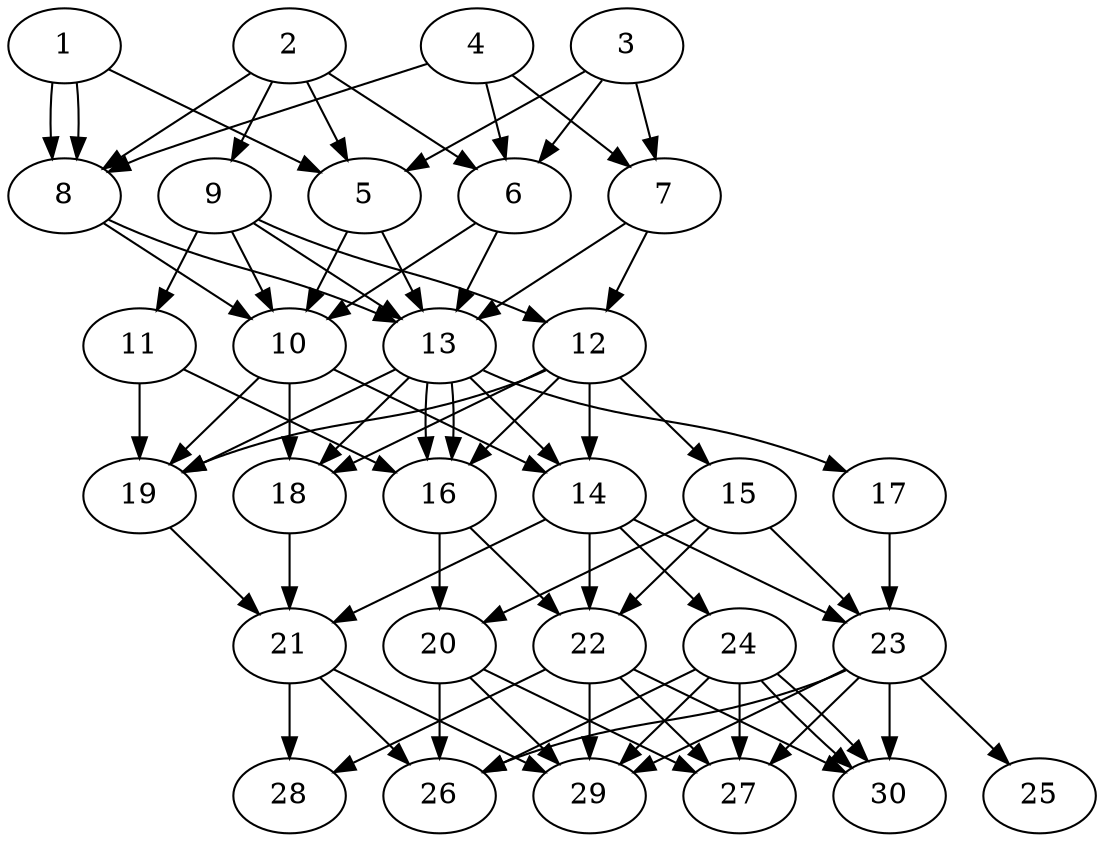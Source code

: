 // DAG automatically generated by daggen at Thu Oct  3 14:04:19 2019
// ./daggen --dot -n 30 --ccr 0.4 --fat 0.5 --regular 0.7 --density 0.9 --mindata 5242880 --maxdata 52428800 
digraph G {
  1 [size="26022400", alpha="0.19", expect_size="10408960"] 
  1 -> 5 [size ="10408960"]
  1 -> 8 [size ="10408960"]
  1 -> 8 [size ="10408960"]
  2 [size="87856640", alpha="0.13", expect_size="35142656"] 
  2 -> 5 [size ="35142656"]
  2 -> 6 [size ="35142656"]
  2 -> 8 [size ="35142656"]
  2 -> 9 [size ="35142656"]
  3 [size="36797440", alpha="0.11", expect_size="14718976"] 
  3 -> 5 [size ="14718976"]
  3 -> 6 [size ="14718976"]
  3 -> 7 [size ="14718976"]
  4 [size="126584320", alpha="0.11", expect_size="50633728"] 
  4 -> 6 [size ="50633728"]
  4 -> 7 [size ="50633728"]
  4 -> 8 [size ="50633728"]
  5 [size="118704640", alpha="0.08", expect_size="47481856"] 
  5 -> 10 [size ="47481856"]
  5 -> 13 [size ="47481856"]
  6 [size="89648640", alpha="0.07", expect_size="35859456"] 
  6 -> 10 [size ="35859456"]
  6 -> 13 [size ="35859456"]
  7 [size="55454720", alpha="0.19", expect_size="22181888"] 
  7 -> 12 [size ="22181888"]
  7 -> 13 [size ="22181888"]
  8 [size="124884480", alpha="0.17", expect_size="49953792"] 
  8 -> 10 [size ="49953792"]
  8 -> 13 [size ="49953792"]
  9 [size="63685120", alpha="0.11", expect_size="25474048"] 
  9 -> 10 [size ="25474048"]
  9 -> 11 [size ="25474048"]
  9 -> 12 [size ="25474048"]
  9 -> 13 [size ="25474048"]
  10 [size="91192320", alpha="0.04", expect_size="36476928"] 
  10 -> 14 [size ="36476928"]
  10 -> 18 [size ="36476928"]
  10 -> 19 [size ="36476928"]
  11 [size="75169280", alpha="0.11", expect_size="30067712"] 
  11 -> 16 [size ="30067712"]
  11 -> 19 [size ="30067712"]
  12 [size="70937600", alpha="0.12", expect_size="28375040"] 
  12 -> 14 [size ="28375040"]
  12 -> 15 [size ="28375040"]
  12 -> 16 [size ="28375040"]
  12 -> 18 [size ="28375040"]
  12 -> 19 [size ="28375040"]
  13 [size="27947520", alpha="0.18", expect_size="11179008"] 
  13 -> 14 [size ="11179008"]
  13 -> 16 [size ="11179008"]
  13 -> 16 [size ="11179008"]
  13 -> 17 [size ="11179008"]
  13 -> 18 [size ="11179008"]
  13 -> 19 [size ="11179008"]
  14 [size="93537280", alpha="0.18", expect_size="37414912"] 
  14 -> 21 [size ="37414912"]
  14 -> 22 [size ="37414912"]
  14 -> 23 [size ="37414912"]
  14 -> 24 [size ="37414912"]
  15 [size="40563200", alpha="0.04", expect_size="16225280"] 
  15 -> 20 [size ="16225280"]
  15 -> 22 [size ="16225280"]
  15 -> 23 [size ="16225280"]
  16 [size="84997120", alpha="0.05", expect_size="33998848"] 
  16 -> 20 [size ="33998848"]
  16 -> 22 [size ="33998848"]
  17 [size="123491840", alpha="0.11", expect_size="49396736"] 
  17 -> 23 [size ="49396736"]
  18 [size="116776960", alpha="0.03", expect_size="46710784"] 
  18 -> 21 [size ="46710784"]
  19 [size="100963840", alpha="0.01", expect_size="40385536"] 
  19 -> 21 [size ="40385536"]
  20 [size="49832960", alpha="0.17", expect_size="19933184"] 
  20 -> 26 [size ="19933184"]
  20 -> 27 [size ="19933184"]
  20 -> 29 [size ="19933184"]
  21 [size="72975360", alpha="0.15", expect_size="29190144"] 
  21 -> 26 [size ="29190144"]
  21 -> 28 [size ="29190144"]
  21 -> 29 [size ="29190144"]
  22 [size="18173440", alpha="0.06", expect_size="7269376"] 
  22 -> 27 [size ="7269376"]
  22 -> 28 [size ="7269376"]
  22 -> 29 [size ="7269376"]
  22 -> 30 [size ="7269376"]
  23 [size="91770880", alpha="0.01", expect_size="36708352"] 
  23 -> 25 [size ="36708352"]
  23 -> 26 [size ="36708352"]
  23 -> 27 [size ="36708352"]
  23 -> 29 [size ="36708352"]
  23 -> 30 [size ="36708352"]
  24 [size="79155200", alpha="0.15", expect_size="31662080"] 
  24 -> 26 [size ="31662080"]
  24 -> 27 [size ="31662080"]
  24 -> 29 [size ="31662080"]
  24 -> 30 [size ="31662080"]
  24 -> 30 [size ="31662080"]
  25 [size="67476480", alpha="0.07", expect_size="26990592"] 
  26 [size="88238080", alpha="0.12", expect_size="35295232"] 
  27 [size="116142080", alpha="0.04", expect_size="46456832"] 
  28 [size="61335040", alpha="0.15", expect_size="24534016"] 
  29 [size="80721920", alpha="0.15", expect_size="32288768"] 
  30 [size="87828480", alpha="0.08", expect_size="35131392"] 
}
